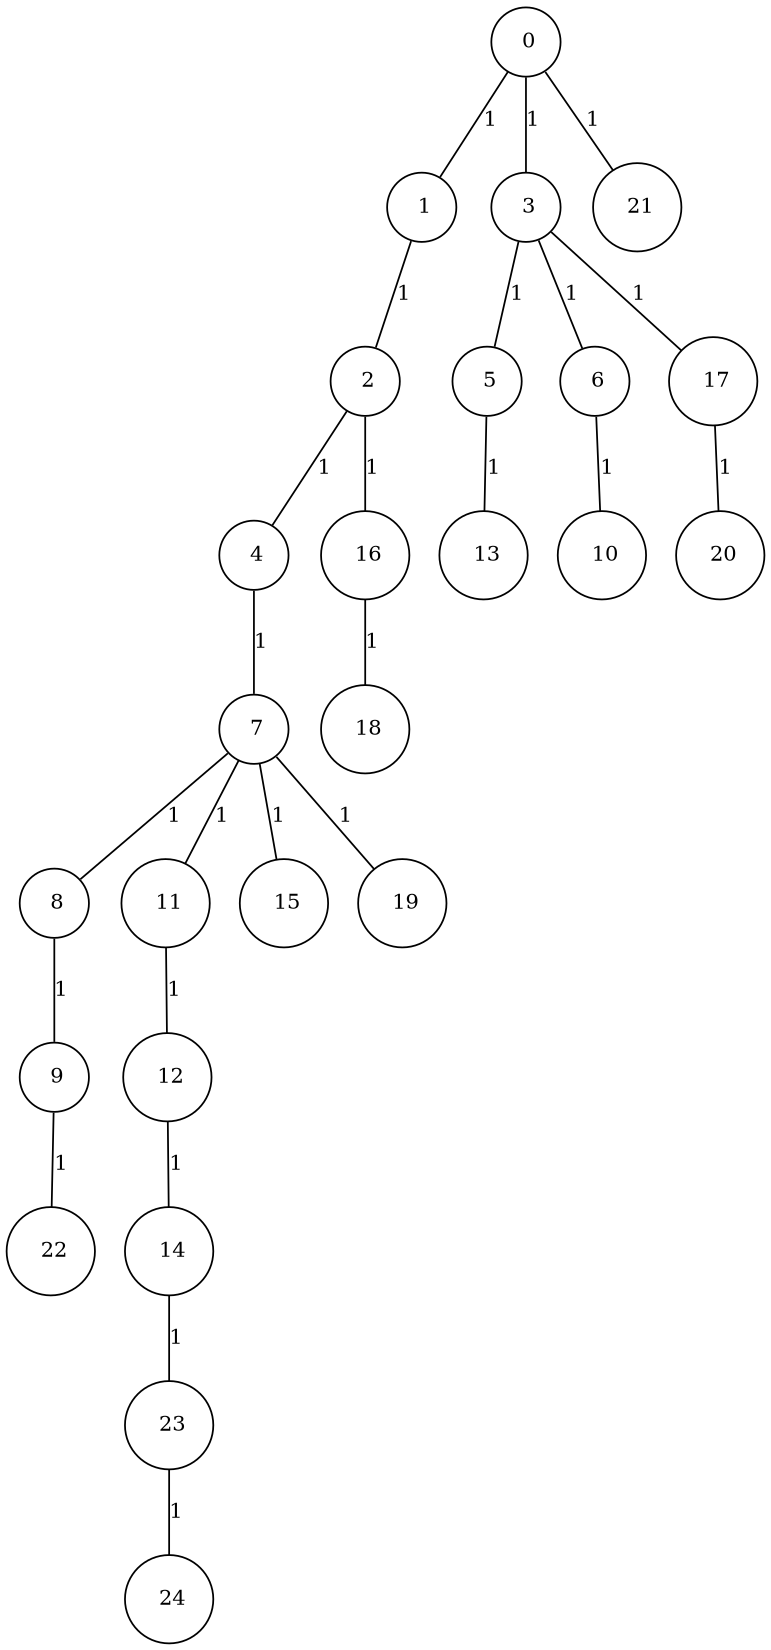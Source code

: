 graph G {
size="8.5,11;"
ratio = "expand;"
fixedsize="true;"
overlap="scale;"
node[shape=circle,width=.12,hight=.12,fontsize=12]
edge[fontsize=12]

0[label=" 0" color=black, pos="2.6854226,1.3588208!"];
1[label=" 1" color=black, pos="0.50166957,0.52050552!"];
2[label=" 2" color=black, pos="0.19759617,1.4738706!"];
3[label=" 3" color=black, pos="1.3892224,2.5103632!"];
4[label=" 4" color=black, pos="1.6284548,0.61507932!"];
5[label=" 5" color=black, pos="2.468091,2.3829113!"];
6[label=" 6" color=black, pos="0.092352765,1.109975!"];
7[label=" 7" color=black, pos="2.1311626,0.51827505!"];
8[label=" 8" color=black, pos="0.62833665,0.36581575!"];
9[label=" 9" color=black, pos="2.5606391,0.1903821!"];
10[label=" 10" color=black, pos="1.5075856,2.396525!"];
11[label=" 11" color=black, pos="0.61191372,0.66590898!"];
12[label=" 12" color=black, pos="0.66436185,1.5449919!"];
13[label=" 13" color=black, pos="0.91549393,1.9883906!"];
14[label=" 14" color=black, pos="1.2160462,1.5038742!"];
15[label=" 15" color=black, pos="0.26154612,2.163794!"];
16[label=" 16" color=black, pos="1.8992451,0.019889005!"];
17[label=" 17" color=black, pos="1.4159311,2.2181193!"];
18[label=" 18" color=black, pos="1.8745238,0.82032474!"];
19[label=" 19" color=black, pos="0.52153263,1.726806!"];
20[label=" 20" color=black, pos="0.76722203,1.3183473!"];
21[label=" 21" color=black, pos="1.1997011,2.6905627!"];
22[label=" 22" color=black, pos="2.4051035,2.7629562!"];
23[label=" 23" color=black, pos="2.2165861,0.55653235!"];
24[label=" 24" color=black, pos="0.45636002,0.57571529!"];
0--1[label="1"]
0--3[label="1"]
0--21[label="1"]
1--2[label="1"]
2--4[label="1"]
2--16[label="1"]
3--5[label="1"]
3--6[label="1"]
3--17[label="1"]
4--7[label="1"]
5--13[label="1"]
6--10[label="1"]
7--8[label="1"]
7--11[label="1"]
7--15[label="1"]
7--19[label="1"]
8--9[label="1"]
9--22[label="1"]
11--12[label="1"]
12--14[label="1"]
14--23[label="1"]
16--18[label="1"]
17--20[label="1"]
23--24[label="1"]

}
